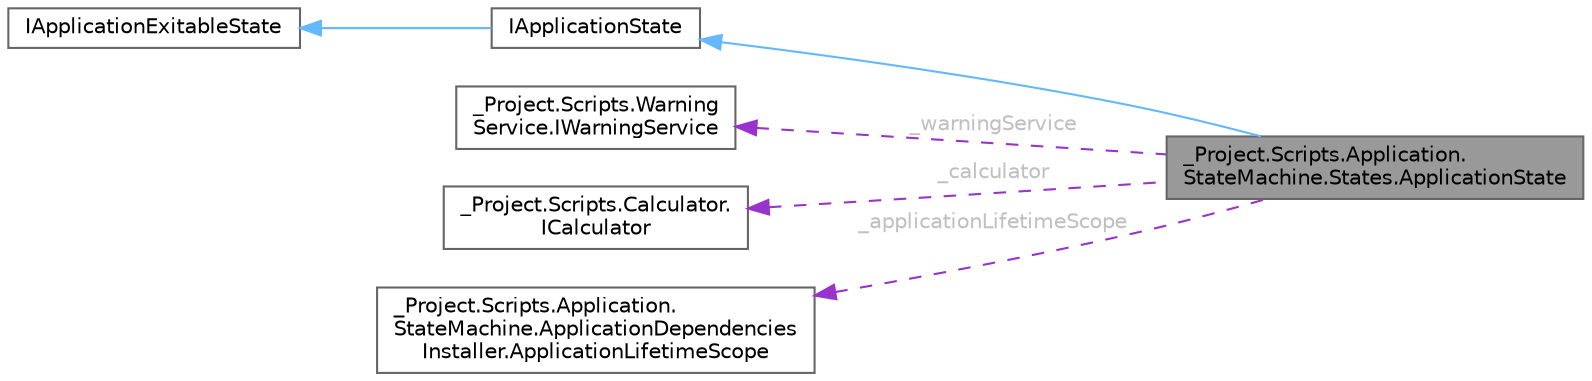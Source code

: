 digraph "_Project.Scripts.Application.StateMachine.States.ApplicationState"
{
 // LATEX_PDF_SIZE
  bgcolor="transparent";
  edge [fontname=Helvetica,fontsize=10,labelfontname=Helvetica,labelfontsize=10];
  node [fontname=Helvetica,fontsize=10,shape=box,height=0.2,width=0.4];
  rankdir="LR";
  Node1 [id="Node000001",label="_Project.Scripts.Application.\lStateMachine.States.ApplicationState",height=0.2,width=0.4,color="gray40", fillcolor="grey60", style="filled", fontcolor="black",tooltip="Класс-состояние, отвечающий за основную логику в приложении"];
  Node2 -> Node1 [id="edge1_Node000001_Node000002",dir="back",color="steelblue1",style="solid",tooltip=" "];
  Node2 [id="Node000002",label="IApplicationState",height=0.2,width=0.4,color="gray40", fillcolor="white", style="filled",URL="$interface___project_1_1_scripts_1_1_application_1_1_state_machine_1_1_interfaces_1_1_i_application_state.html",tooltip="Интерфейс, описывающий вход в состояние приложения"];
  Node3 -> Node2 [id="edge2_Node000002_Node000003",dir="back",color="steelblue1",style="solid",tooltip=" "];
  Node3 [id="Node000003",label="IApplicationExitableState",height=0.2,width=0.4,color="gray40", fillcolor="white", style="filled",URL="$interface___project_1_1_scripts_1_1_application_1_1_state_machine_1_1_interfaces_1_1_i_application_exitable_state.html",tooltip="Интерфейс, описывающий выход из состояния приложения"];
  Node4 -> Node1 [id="edge3_Node000001_Node000004",dir="back",color="darkorchid3",style="dashed",tooltip=" ",label=" _warningService",fontcolor="grey" ];
  Node4 [id="Node000004",label="_Project.Scripts.Warning\lService.IWarningService",height=0.2,width=0.4,color="gray40", fillcolor="white", style="filled",URL="$interface___project_1_1_scripts_1_1_warning_service_1_1_i_warning_service.html",tooltip="Интерфейс, отвечающий за появление окна-предупреждения"];
  Node5 -> Node1 [id="edge4_Node000001_Node000005",dir="back",color="darkorchid3",style="dashed",tooltip=" ",label=" _calculator",fontcolor="grey" ];
  Node5 [id="Node000005",label="_Project.Scripts.Calculator.\lICalculator",height=0.2,width=0.4,color="gray40", fillcolor="white", style="filled",URL="$interface___project_1_1_scripts_1_1_calculator_1_1_i_calculator.html",tooltip="Класс, отвечающий за взаимодействие с логикой калькулятора"];
  Node6 -> Node1 [id="edge5_Node000001_Node000006",dir="back",color="darkorchid3",style="dashed",tooltip=" ",label=" _applicationLifetimeScope",fontcolor="grey" ];
  Node6 [id="Node000006",label="_Project.Scripts.Application.\lStateMachine.ApplicationDependencies\lInstaller.ApplicationLifetimeScope",height=0.2,width=0.4,color="gray40", fillcolor="white", style="filled",URL="$class___project_1_1_scripts_1_1_application_1_1_state_machine_1_1_application_dependencies_insta0526825eb3b1946d5e5a860ee151471b.html",tooltip="Класс, отвечающий за инъекцию сервисов в приложении"];
}

